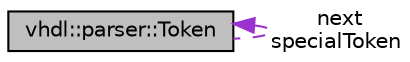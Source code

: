 digraph "vhdl::parser::Token"
{
 // INTERACTIVE_SVG=YES
 // LATEX_PDF_SIZE
  edge [fontname="Helvetica",fontsize="10",labelfontname="Helvetica",labelfontsize="10"];
  node [fontname="Helvetica",fontsize="10",shape=record];
  Node1 [label="vhdl::parser::Token",height=0.2,width=0.4,color="black", fillcolor="grey75", style="filled", fontcolor="black",tooltip="Describes the input token stream."];
  Node1 -> Node1 [dir="back",color="darkorchid3",fontsize="10",style="dashed",label=" next\nspecialToken" ,fontname="Helvetica"];
}
